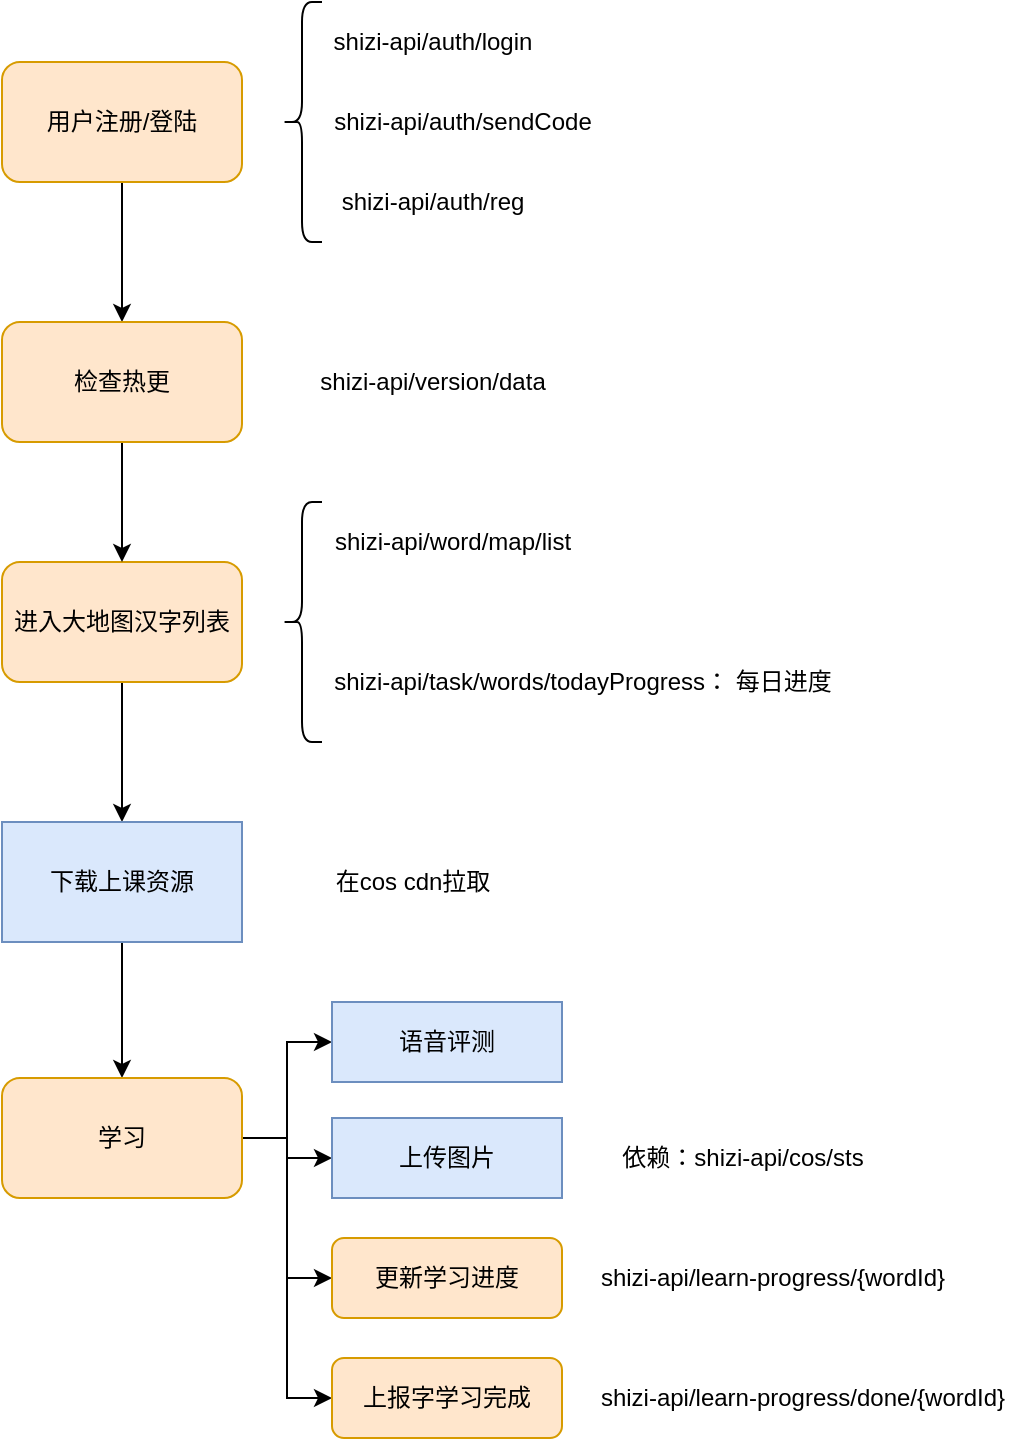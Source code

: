 <mxfile version="14.6.3" type="github">
  <diagram id="BoD8ie7A1RGsRP_UJSm3" name="Page-1">
    <mxGraphModel dx="1298" dy="808" grid="1" gridSize="10" guides="1" tooltips="1" connect="1" arrows="1" fold="1" page="1" pageScale="1" pageWidth="827" pageHeight="1169" math="0" shadow="0">
      <root>
        <mxCell id="0" />
        <mxCell id="1" parent="0" />
        <mxCell id="OklkMPnPf6iY6UZ0dLUM-8" style="edgeStyle=orthogonalEdgeStyle;rounded=0;orthogonalLoop=1;jettySize=auto;html=1;" edge="1" parent="1" source="OklkMPnPf6iY6UZ0dLUM-2" target="OklkMPnPf6iY6UZ0dLUM-27">
          <mxGeometry relative="1" as="geometry">
            <mxPoint x="380" y="190" as="targetPoint" />
          </mxGeometry>
        </mxCell>
        <mxCell id="OklkMPnPf6iY6UZ0dLUM-2" value="用户注册/登陆" style="rounded=1;whiteSpace=wrap;html=1;fillColor=#ffe6cc;strokeColor=#d79b00;" vertex="1" parent="1">
          <mxGeometry x="320" y="80" width="120" height="60" as="geometry" />
        </mxCell>
        <mxCell id="OklkMPnPf6iY6UZ0dLUM-3" value="" style="shape=curlyBracket;whiteSpace=wrap;html=1;rounded=1;" vertex="1" parent="1">
          <mxGeometry x="460" y="50" width="20" height="120" as="geometry" />
        </mxCell>
        <mxCell id="OklkMPnPf6iY6UZ0dLUM-4" value="shizi-api/auth/login" style="text;html=1;align=center;verticalAlign=middle;resizable=0;points=[];autosize=1;strokeColor=none;" vertex="1" parent="1">
          <mxGeometry x="480" y="60" width="110" height="20" as="geometry" />
        </mxCell>
        <mxCell id="OklkMPnPf6iY6UZ0dLUM-5" value="shizi-api/auth/sendCode" style="text;html=1;align=center;verticalAlign=middle;resizable=0;points=[];autosize=1;strokeColor=none;" vertex="1" parent="1">
          <mxGeometry x="480" y="100" width="140" height="20" as="geometry" />
        </mxCell>
        <mxCell id="OklkMPnPf6iY6UZ0dLUM-6" value="shizi-api/auth/reg" style="text;html=1;align=center;verticalAlign=middle;resizable=0;points=[];autosize=1;strokeColor=none;" vertex="1" parent="1">
          <mxGeometry x="480" y="140" width="110" height="20" as="geometry" />
        </mxCell>
        <mxCell id="OklkMPnPf6iY6UZ0dLUM-12" style="edgeStyle=orthogonalEdgeStyle;rounded=0;orthogonalLoop=1;jettySize=auto;html=1;entryX=0.5;entryY=0;entryDx=0;entryDy=0;" edge="1" parent="1" source="OklkMPnPf6iY6UZ0dLUM-7" target="OklkMPnPf6iY6UZ0dLUM-11">
          <mxGeometry relative="1" as="geometry" />
        </mxCell>
        <mxCell id="OklkMPnPf6iY6UZ0dLUM-7" value="进入大地图汉字列表" style="rounded=1;whiteSpace=wrap;html=1;fillColor=#ffe6cc;strokeColor=#d79b00;" vertex="1" parent="1">
          <mxGeometry x="320" y="330" width="120" height="60" as="geometry" />
        </mxCell>
        <mxCell id="OklkMPnPf6iY6UZ0dLUM-10" value="shizi-api/word/map/list" style="text;html=1;align=center;verticalAlign=middle;resizable=0;points=[];autosize=1;strokeColor=none;" vertex="1" parent="1">
          <mxGeometry x="480" y="310" width="130" height="20" as="geometry" />
        </mxCell>
        <mxCell id="OklkMPnPf6iY6UZ0dLUM-16" style="edgeStyle=orthogonalEdgeStyle;rounded=0;orthogonalLoop=1;jettySize=auto;html=1;entryX=0.5;entryY=0;entryDx=0;entryDy=0;" edge="1" parent="1" source="OklkMPnPf6iY6UZ0dLUM-11" target="OklkMPnPf6iY6UZ0dLUM-18">
          <mxGeometry relative="1" as="geometry">
            <mxPoint x="380" y="620" as="targetPoint" />
          </mxGeometry>
        </mxCell>
        <mxCell id="OklkMPnPf6iY6UZ0dLUM-11" value="下载上课资源" style="rounded=0;whiteSpace=wrap;html=1;fillColor=#dae8fc;strokeColor=#6c8ebf;" vertex="1" parent="1">
          <mxGeometry x="320" y="460" width="120" height="60" as="geometry" />
        </mxCell>
        <mxCell id="OklkMPnPf6iY6UZ0dLUM-14" value="在cos cdn拉取" style="text;html=1;align=center;verticalAlign=middle;resizable=0;points=[];autosize=1;strokeColor=none;" vertex="1" parent="1">
          <mxGeometry x="480" y="480" width="90" height="20" as="geometry" />
        </mxCell>
        <mxCell id="OklkMPnPf6iY6UZ0dLUM-30" style="edgeStyle=orthogonalEdgeStyle;rounded=0;orthogonalLoop=1;jettySize=auto;html=1;entryX=0;entryY=0.5;entryDx=0;entryDy=0;" edge="1" parent="1" source="OklkMPnPf6iY6UZ0dLUM-18" target="OklkMPnPf6iY6UZ0dLUM-20">
          <mxGeometry relative="1" as="geometry" />
        </mxCell>
        <mxCell id="OklkMPnPf6iY6UZ0dLUM-31" style="edgeStyle=orthogonalEdgeStyle;rounded=0;orthogonalLoop=1;jettySize=auto;html=1;entryX=0;entryY=0.5;entryDx=0;entryDy=0;" edge="1" parent="1" source="OklkMPnPf6iY6UZ0dLUM-18" target="OklkMPnPf6iY6UZ0dLUM-21">
          <mxGeometry relative="1" as="geometry" />
        </mxCell>
        <mxCell id="OklkMPnPf6iY6UZ0dLUM-32" style="edgeStyle=orthogonalEdgeStyle;rounded=0;orthogonalLoop=1;jettySize=auto;html=1;entryX=0;entryY=0.5;entryDx=0;entryDy=0;" edge="1" parent="1" source="OklkMPnPf6iY6UZ0dLUM-18" target="OklkMPnPf6iY6UZ0dLUM-19">
          <mxGeometry relative="1" as="geometry" />
        </mxCell>
        <mxCell id="OklkMPnPf6iY6UZ0dLUM-33" style="edgeStyle=orthogonalEdgeStyle;rounded=0;orthogonalLoop=1;jettySize=auto;html=1;entryX=0;entryY=0.5;entryDx=0;entryDy=0;" edge="1" parent="1" source="OklkMPnPf6iY6UZ0dLUM-18" target="OklkMPnPf6iY6UZ0dLUM-23">
          <mxGeometry relative="1" as="geometry" />
        </mxCell>
        <mxCell id="OklkMPnPf6iY6UZ0dLUM-18" value="学习" style="rounded=1;whiteSpace=wrap;html=1;fillColor=#ffe6cc;strokeColor=#d79b00;" vertex="1" parent="1">
          <mxGeometry x="320" y="588" width="120" height="60" as="geometry" />
        </mxCell>
        <mxCell id="OklkMPnPf6iY6UZ0dLUM-19" value="更新学习进度" style="rounded=1;whiteSpace=wrap;html=1;fillColor=#ffe6cc;strokeColor=#d79b00;" vertex="1" parent="1">
          <mxGeometry x="485" y="668" width="115" height="40" as="geometry" />
        </mxCell>
        <mxCell id="OklkMPnPf6iY6UZ0dLUM-20" value="&lt;span&gt;语音评测&lt;/span&gt;" style="rounded=0;whiteSpace=wrap;html=1;fillColor=#dae8fc;strokeColor=#6c8ebf;" vertex="1" parent="1">
          <mxGeometry x="485" y="550" width="115" height="40" as="geometry" />
        </mxCell>
        <mxCell id="OklkMPnPf6iY6UZ0dLUM-21" value="上传图片" style="rounded=0;whiteSpace=wrap;html=1;fillColor=#dae8fc;strokeColor=#6c8ebf;" vertex="1" parent="1">
          <mxGeometry x="485" y="608" width="115" height="40" as="geometry" />
        </mxCell>
        <mxCell id="OklkMPnPf6iY6UZ0dLUM-22" value="shizi-api/learn-progress/{wordId}" style="text;html=1;align=center;verticalAlign=middle;resizable=0;points=[];autosize=1;strokeColor=none;" vertex="1" parent="1">
          <mxGeometry x="610" y="678" width="190" height="20" as="geometry" />
        </mxCell>
        <mxCell id="OklkMPnPf6iY6UZ0dLUM-23" value="上报字学习完成" style="rounded=1;whiteSpace=wrap;html=1;fillColor=#ffe6cc;strokeColor=#d79b00;" vertex="1" parent="1">
          <mxGeometry x="485" y="728" width="115" height="40" as="geometry" />
        </mxCell>
        <mxCell id="OklkMPnPf6iY6UZ0dLUM-24" value="shizi-api/learn-progress/done/{wordId}" style="text;html=1;align=center;verticalAlign=middle;resizable=0;points=[];autosize=1;strokeColor=none;" vertex="1" parent="1">
          <mxGeometry x="610" y="738" width="220" height="20" as="geometry" />
        </mxCell>
        <mxCell id="OklkMPnPf6iY6UZ0dLUM-25" value="" style="shape=curlyBracket;whiteSpace=wrap;html=1;rounded=1;" vertex="1" parent="1">
          <mxGeometry x="460" y="300" width="20" height="120" as="geometry" />
        </mxCell>
        <mxCell id="OklkMPnPf6iY6UZ0dLUM-26" value="shizi-api/task/words/todayProgress： 每日进度" style="text;html=1;align=center;verticalAlign=middle;resizable=0;points=[];autosize=1;strokeColor=none;" vertex="1" parent="1">
          <mxGeometry x="480" y="380" width="260" height="20" as="geometry" />
        </mxCell>
        <mxCell id="OklkMPnPf6iY6UZ0dLUM-29" style="edgeStyle=orthogonalEdgeStyle;rounded=0;orthogonalLoop=1;jettySize=auto;html=1;entryX=0.5;entryY=0;entryDx=0;entryDy=0;" edge="1" parent="1" source="OklkMPnPf6iY6UZ0dLUM-27" target="OklkMPnPf6iY6UZ0dLUM-7">
          <mxGeometry relative="1" as="geometry" />
        </mxCell>
        <mxCell id="OklkMPnPf6iY6UZ0dLUM-27" value="检查热更" style="rounded=1;whiteSpace=wrap;html=1;fillColor=#ffe6cc;strokeColor=#d79b00;" vertex="1" parent="1">
          <mxGeometry x="320" y="210" width="120" height="60" as="geometry" />
        </mxCell>
        <mxCell id="OklkMPnPf6iY6UZ0dLUM-28" value="shizi-api/version/data" style="text;html=1;align=center;verticalAlign=middle;resizable=0;points=[];autosize=1;strokeColor=none;" vertex="1" parent="1">
          <mxGeometry x="470" y="230" width="130" height="20" as="geometry" />
        </mxCell>
        <mxCell id="OklkMPnPf6iY6UZ0dLUM-34" value="依赖：shizi-api/cos/sts" style="text;html=1;align=center;verticalAlign=middle;resizable=0;points=[];autosize=1;strokeColor=none;" vertex="1" parent="1">
          <mxGeometry x="620" y="618" width="140" height="20" as="geometry" />
        </mxCell>
      </root>
    </mxGraphModel>
  </diagram>
</mxfile>
